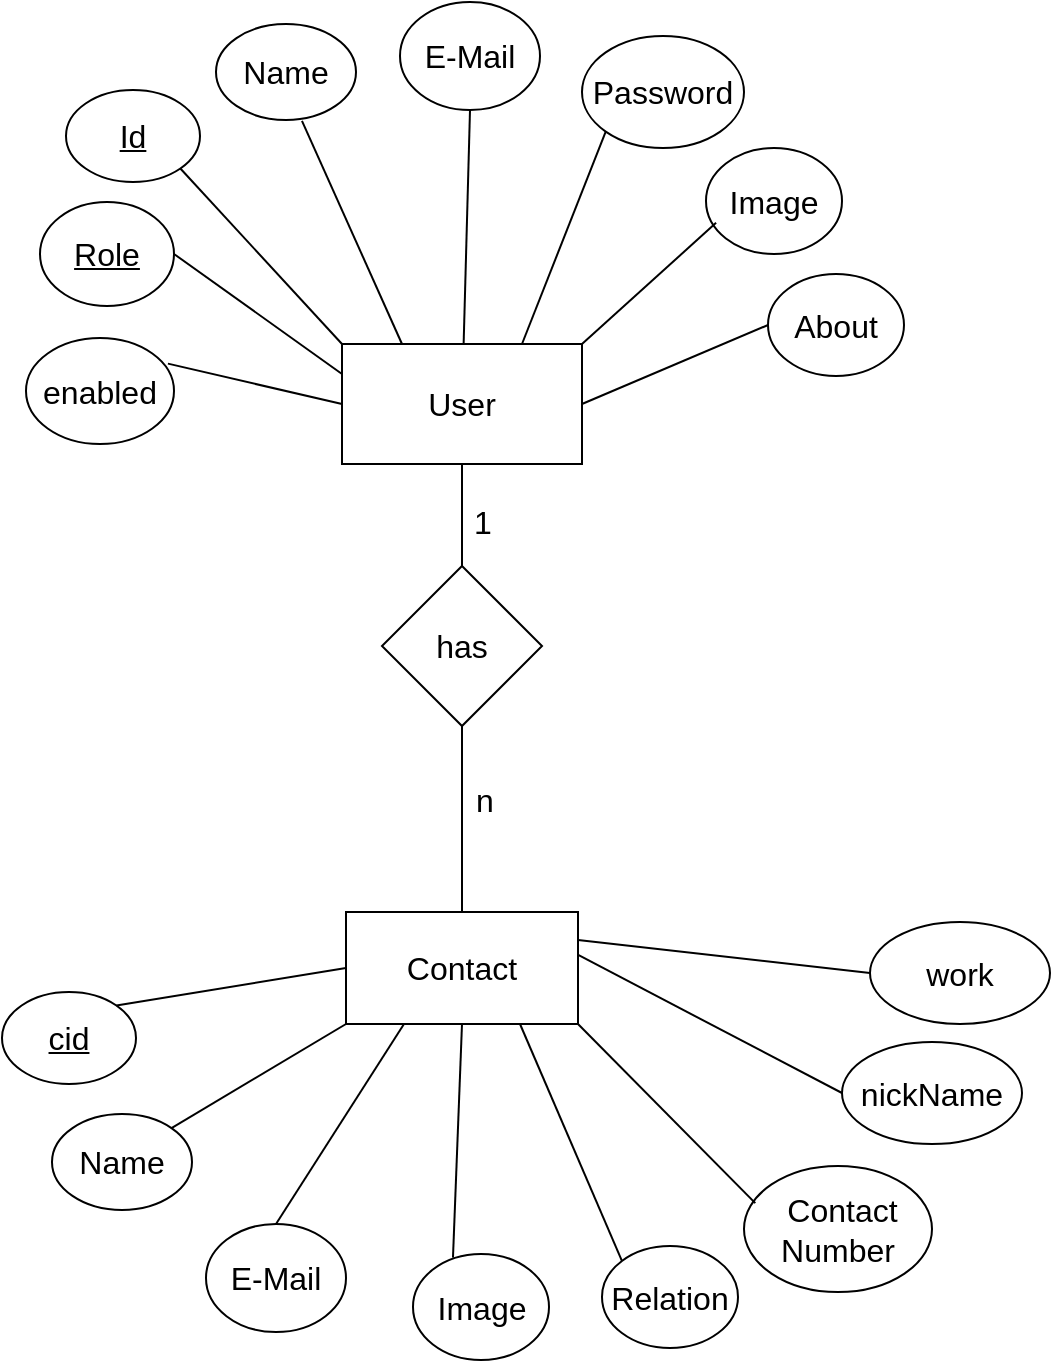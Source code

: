 <mxfile version="22.1.16" type="device">
  <diagram name="Page-1" id="Zr_fgegzXWhz3pNLtXyV">
    <mxGraphModel dx="1095" dy="1207" grid="0" gridSize="10" guides="1" tooltips="1" connect="1" arrows="1" fold="1" page="0" pageScale="1" pageWidth="850" pageHeight="1100" math="0" shadow="0">
      <root>
        <mxCell id="0" />
        <mxCell id="1" parent="0" />
        <mxCell id="sI__3yZncLxxAHKf6rel-1" value="User" style="rounded=0;whiteSpace=wrap;html=1;fontSize=16;" vertex="1" parent="1">
          <mxGeometry x="94" y="102" width="120" height="60" as="geometry" />
        </mxCell>
        <mxCell id="sI__3yZncLxxAHKf6rel-2" value="&lt;u&gt;Id&lt;/u&gt;" style="ellipse;whiteSpace=wrap;html=1;fontSize=16;" vertex="1" parent="1">
          <mxGeometry x="-44" y="-25" width="67" height="46" as="geometry" />
        </mxCell>
        <mxCell id="sI__3yZncLxxAHKf6rel-3" value="Name" style="ellipse;whiteSpace=wrap;html=1;fontSize=16;" vertex="1" parent="1">
          <mxGeometry x="31" y="-58" width="70" height="48" as="geometry" />
        </mxCell>
        <mxCell id="sI__3yZncLxxAHKf6rel-5" value="E-Mail" style="ellipse;whiteSpace=wrap;html=1;fontSize=16;" vertex="1" parent="1">
          <mxGeometry x="123" y="-69" width="70" height="54" as="geometry" />
        </mxCell>
        <mxCell id="sI__3yZncLxxAHKf6rel-6" value="Password" style="ellipse;whiteSpace=wrap;html=1;fontSize=16;" vertex="1" parent="1">
          <mxGeometry x="214" y="-52" width="81" height="56" as="geometry" />
        </mxCell>
        <mxCell id="sI__3yZncLxxAHKf6rel-7" value="Image" style="ellipse;whiteSpace=wrap;html=1;fontSize=16;" vertex="1" parent="1">
          <mxGeometry x="276" y="4" width="68" height="53" as="geometry" />
        </mxCell>
        <mxCell id="sI__3yZncLxxAHKf6rel-8" value="About" style="ellipse;whiteSpace=wrap;html=1;fontSize=16;" vertex="1" parent="1">
          <mxGeometry x="307" y="67" width="68" height="51" as="geometry" />
        </mxCell>
        <mxCell id="sI__3yZncLxxAHKf6rel-9" value="&lt;u&gt;Role&lt;/u&gt;" style="ellipse;whiteSpace=wrap;html=1;fontSize=16;" vertex="1" parent="1">
          <mxGeometry x="-57" y="31" width="67" height="52" as="geometry" />
        </mxCell>
        <mxCell id="sI__3yZncLxxAHKf6rel-10" value="enabled" style="ellipse;whiteSpace=wrap;html=1;fontSize=16;" vertex="1" parent="1">
          <mxGeometry x="-64" y="99" width="74" height="53" as="geometry" />
        </mxCell>
        <mxCell id="sI__3yZncLxxAHKf6rel-14" value="" style="endArrow=none;html=1;rounded=0;fontSize=12;startSize=8;endSize=8;curved=1;exitX=0.614;exitY=1.071;exitDx=0;exitDy=0;exitPerimeter=0;entryX=0.25;entryY=0;entryDx=0;entryDy=0;" edge="1" parent="1" target="sI__3yZncLxxAHKf6rel-1">
          <mxGeometry width="50" height="50" relative="1" as="geometry">
            <mxPoint x="73.98" y="-9.592" as="sourcePoint" />
            <mxPoint x="123" y="99" as="targetPoint" />
          </mxGeometry>
        </mxCell>
        <mxCell id="sI__3yZncLxxAHKf6rel-15" value="" style="endArrow=none;html=1;rounded=0;fontSize=12;startSize=8;endSize=8;curved=1;exitX=0.5;exitY=1;exitDx=0;exitDy=0;" edge="1" parent="1" source="sI__3yZncLxxAHKf6rel-5" target="sI__3yZncLxxAHKf6rel-1">
          <mxGeometry width="50" height="50" relative="1" as="geometry">
            <mxPoint x="83.98" y="0.408" as="sourcePoint" />
            <mxPoint x="134" y="98" as="targetPoint" />
          </mxGeometry>
        </mxCell>
        <mxCell id="sI__3yZncLxxAHKf6rel-16" value="" style="endArrow=none;html=1;rounded=0;fontSize=12;startSize=8;endSize=8;curved=1;exitX=0;exitY=1;exitDx=0;exitDy=0;entryX=0.75;entryY=0;entryDx=0;entryDy=0;" edge="1" parent="1" source="sI__3yZncLxxAHKf6rel-6" target="sI__3yZncLxxAHKf6rel-1">
          <mxGeometry width="50" height="50" relative="1" as="geometry">
            <mxPoint x="168" y="-5" as="sourcePoint" />
            <mxPoint x="165" y="112" as="targetPoint" />
          </mxGeometry>
        </mxCell>
        <mxCell id="sI__3yZncLxxAHKf6rel-17" value="" style="endArrow=none;html=1;rounded=0;fontSize=12;startSize=8;endSize=8;curved=1;exitX=0.074;exitY=0.706;exitDx=0;exitDy=0;entryX=1;entryY=0;entryDx=0;entryDy=0;exitPerimeter=0;" edge="1" parent="1" source="sI__3yZncLxxAHKf6rel-7" target="sI__3yZncLxxAHKf6rel-1">
          <mxGeometry width="50" height="50" relative="1" as="geometry">
            <mxPoint x="236" y="6" as="sourcePoint" />
            <mxPoint x="194" y="112" as="targetPoint" />
          </mxGeometry>
        </mxCell>
        <mxCell id="sI__3yZncLxxAHKf6rel-18" value="" style="endArrow=none;html=1;rounded=0;fontSize=12;startSize=8;endSize=8;curved=1;exitX=0;exitY=0.5;exitDx=0;exitDy=0;entryX=1;entryY=0.5;entryDx=0;entryDy=0;" edge="1" parent="1" source="sI__3yZncLxxAHKf6rel-8" target="sI__3yZncLxxAHKf6rel-1">
          <mxGeometry width="50" height="50" relative="1" as="geometry">
            <mxPoint x="301" y="51" as="sourcePoint" />
            <mxPoint x="224" y="112" as="targetPoint" />
          </mxGeometry>
        </mxCell>
        <mxCell id="sI__3yZncLxxAHKf6rel-19" value="" style="endArrow=none;html=1;rounded=0;fontSize=12;startSize=8;endSize=8;curved=1;exitX=1;exitY=1;exitDx=0;exitDy=0;entryX=0;entryY=0;entryDx=0;entryDy=0;" edge="1" parent="1" source="sI__3yZncLxxAHKf6rel-2" target="sI__3yZncLxxAHKf6rel-1">
          <mxGeometry width="50" height="50" relative="1" as="geometry">
            <mxPoint x="83.98" y="0.408" as="sourcePoint" />
            <mxPoint x="134" y="112" as="targetPoint" />
          </mxGeometry>
        </mxCell>
        <mxCell id="sI__3yZncLxxAHKf6rel-20" value="" style="endArrow=none;html=1;rounded=0;fontSize=12;startSize=8;endSize=8;curved=1;exitX=1;exitY=0.5;exitDx=0;exitDy=0;entryX=0;entryY=0.25;entryDx=0;entryDy=0;" edge="1" parent="1" source="sI__3yZncLxxAHKf6rel-9" target="sI__3yZncLxxAHKf6rel-1">
          <mxGeometry width="50" height="50" relative="1" as="geometry">
            <mxPoint x="23" y="24" as="sourcePoint" />
            <mxPoint x="104" y="112" as="targetPoint" />
          </mxGeometry>
        </mxCell>
        <mxCell id="sI__3yZncLxxAHKf6rel-21" value="" style="endArrow=none;html=1;rounded=0;fontSize=12;startSize=8;endSize=8;curved=1;exitX=0.959;exitY=0.242;exitDx=0;exitDy=0;entryX=0;entryY=0.5;entryDx=0;entryDy=0;exitPerimeter=0;" edge="1" parent="1" source="sI__3yZncLxxAHKf6rel-10" target="sI__3yZncLxxAHKf6rel-1">
          <mxGeometry width="50" height="50" relative="1" as="geometry">
            <mxPoint x="20" y="67" as="sourcePoint" />
            <mxPoint x="104" y="127" as="targetPoint" />
          </mxGeometry>
        </mxCell>
        <mxCell id="sI__3yZncLxxAHKf6rel-22" value="Contact" style="rounded=0;whiteSpace=wrap;html=1;fontSize=16;" vertex="1" parent="1">
          <mxGeometry x="96" y="386" width="116" height="56" as="geometry" />
        </mxCell>
        <mxCell id="sI__3yZncLxxAHKf6rel-23" value="&lt;u&gt;cid&lt;/u&gt;" style="ellipse;whiteSpace=wrap;html=1;fontSize=16;" vertex="1" parent="1">
          <mxGeometry x="-76" y="426" width="67" height="46" as="geometry" />
        </mxCell>
        <mxCell id="sI__3yZncLxxAHKf6rel-24" value="has" style="rhombus;whiteSpace=wrap;html=1;fontSize=16;" vertex="1" parent="1">
          <mxGeometry x="114" y="213" width="80" height="80" as="geometry" />
        </mxCell>
        <mxCell id="sI__3yZncLxxAHKf6rel-25" value="" style="endArrow=none;html=1;rounded=0;fontSize=12;startSize=8;endSize=8;curved=1;exitX=0.5;exitY=1;exitDx=0;exitDy=0;entryX=0.5;entryY=0;entryDx=0;entryDy=0;" edge="1" parent="1" source="sI__3yZncLxxAHKf6rel-1" target="sI__3yZncLxxAHKf6rel-24">
          <mxGeometry width="50" height="50" relative="1" as="geometry">
            <mxPoint x="307" y="206" as="sourcePoint" />
            <mxPoint x="357" y="156" as="targetPoint" />
          </mxGeometry>
        </mxCell>
        <mxCell id="sI__3yZncLxxAHKf6rel-27" value="" style="endArrow=none;html=1;rounded=0;fontSize=12;startSize=8;endSize=8;curved=1;exitX=0.5;exitY=1;exitDx=0;exitDy=0;entryX=0.5;entryY=0;entryDx=0;entryDy=0;" edge="1" parent="1" source="sI__3yZncLxxAHKf6rel-24" target="sI__3yZncLxxAHKf6rel-22">
          <mxGeometry width="50" height="50" relative="1" as="geometry">
            <mxPoint x="307" y="374" as="sourcePoint" />
            <mxPoint x="357" y="324" as="targetPoint" />
          </mxGeometry>
        </mxCell>
        <mxCell id="sI__3yZncLxxAHKf6rel-28" value="" style="endArrow=none;html=1;rounded=0;fontSize=12;startSize=8;endSize=8;curved=1;exitX=1;exitY=0;exitDx=0;exitDy=0;entryX=0;entryY=0.5;entryDx=0;entryDy=0;" edge="1" parent="1" source="sI__3yZncLxxAHKf6rel-23" target="sI__3yZncLxxAHKf6rel-22">
          <mxGeometry width="50" height="50" relative="1" as="geometry">
            <mxPoint x="307" y="374" as="sourcePoint" />
            <mxPoint x="357" y="324" as="targetPoint" />
          </mxGeometry>
        </mxCell>
        <mxCell id="sI__3yZncLxxAHKf6rel-30" value="Name" style="ellipse;whiteSpace=wrap;html=1;fontSize=16;" vertex="1" parent="1">
          <mxGeometry x="-51" y="487" width="70" height="48" as="geometry" />
        </mxCell>
        <mxCell id="sI__3yZncLxxAHKf6rel-31" value="" style="endArrow=none;html=1;rounded=0;fontSize=12;startSize=8;endSize=8;curved=1;exitX=1;exitY=0;exitDx=0;exitDy=0;entryX=0;entryY=1;entryDx=0;entryDy=0;" edge="1" parent="1" source="sI__3yZncLxxAHKf6rel-30" target="sI__3yZncLxxAHKf6rel-22">
          <mxGeometry width="50" height="50" relative="1" as="geometry">
            <mxPoint x="265" y="300" as="sourcePoint" />
            <mxPoint x="315" y="250" as="targetPoint" />
          </mxGeometry>
        </mxCell>
        <mxCell id="sI__3yZncLxxAHKf6rel-32" value="E-Mail" style="ellipse;whiteSpace=wrap;html=1;fontSize=16;" vertex="1" parent="1">
          <mxGeometry x="26" y="542" width="70" height="54" as="geometry" />
        </mxCell>
        <mxCell id="sI__3yZncLxxAHKf6rel-33" value="" style="endArrow=none;html=1;rounded=0;fontSize=12;startSize=8;endSize=8;curved=1;exitX=0.5;exitY=0;exitDx=0;exitDy=0;entryX=0.25;entryY=1;entryDx=0;entryDy=0;" edge="1" parent="1" source="sI__3yZncLxxAHKf6rel-32" target="sI__3yZncLxxAHKf6rel-22">
          <mxGeometry width="50" height="50" relative="1" as="geometry">
            <mxPoint x="265" y="447" as="sourcePoint" />
            <mxPoint x="315" y="397" as="targetPoint" />
          </mxGeometry>
        </mxCell>
        <mxCell id="sI__3yZncLxxAHKf6rel-34" value="Image" style="ellipse;whiteSpace=wrap;html=1;fontSize=16;" vertex="1" parent="1">
          <mxGeometry x="129.5" y="557" width="68" height="53" as="geometry" />
        </mxCell>
        <mxCell id="sI__3yZncLxxAHKf6rel-35" value="" style="endArrow=none;html=1;rounded=0;fontSize=12;startSize=8;endSize=8;curved=1;exitX=0.5;exitY=1;exitDx=0;exitDy=0;entryX=0.294;entryY=0.034;entryDx=0;entryDy=0;entryPerimeter=0;" edge="1" parent="1" source="sI__3yZncLxxAHKf6rel-22" target="sI__3yZncLxxAHKf6rel-34">
          <mxGeometry width="50" height="50" relative="1" as="geometry">
            <mxPoint x="265" y="382" as="sourcePoint" />
            <mxPoint x="315" y="332" as="targetPoint" />
          </mxGeometry>
        </mxCell>
        <mxCell id="sI__3yZncLxxAHKf6rel-36" value="1" style="text;html=1;align=center;verticalAlign=middle;resizable=0;points=[];autosize=1;strokeColor=none;fillColor=none;fontSize=16;" vertex="1" parent="1">
          <mxGeometry x="150" y="175" width="27" height="31" as="geometry" />
        </mxCell>
        <mxCell id="sI__3yZncLxxAHKf6rel-37" value="n" style="text;html=1;align=center;verticalAlign=middle;resizable=0;points=[];autosize=1;strokeColor=none;fillColor=none;fontSize=16;" vertex="1" parent="1">
          <mxGeometry x="151" y="314" width="27" height="31" as="geometry" />
        </mxCell>
        <mxCell id="sI__3yZncLxxAHKf6rel-38" value="Relation" style="ellipse;whiteSpace=wrap;html=1;fontSize=16;" vertex="1" parent="1">
          <mxGeometry x="224" y="553" width="68" height="51" as="geometry" />
        </mxCell>
        <mxCell id="sI__3yZncLxxAHKf6rel-39" value="" style="endArrow=none;html=1;rounded=0;fontSize=12;startSize=8;endSize=8;curved=1;exitX=0.75;exitY=1;exitDx=0;exitDy=0;entryX=0;entryY=0;entryDx=0;entryDy=0;" edge="1" parent="1" source="sI__3yZncLxxAHKf6rel-22" target="sI__3yZncLxxAHKf6rel-38">
          <mxGeometry width="50" height="50" relative="1" as="geometry">
            <mxPoint x="265" y="478" as="sourcePoint" />
            <mxPoint x="315" y="428" as="targetPoint" />
          </mxGeometry>
        </mxCell>
        <mxCell id="sI__3yZncLxxAHKf6rel-40" value="&amp;nbsp;Contact Number" style="ellipse;whiteSpace=wrap;html=1;fontSize=16;" vertex="1" parent="1">
          <mxGeometry x="295" y="513" width="94" height="63" as="geometry" />
        </mxCell>
        <mxCell id="sI__3yZncLxxAHKf6rel-41" value="" style="endArrow=none;html=1;rounded=0;fontSize=12;startSize=8;endSize=8;curved=1;exitX=1;exitY=1;exitDx=0;exitDy=0;entryX=0.06;entryY=0.295;entryDx=0;entryDy=0;entryPerimeter=0;" edge="1" parent="1" source="sI__3yZncLxxAHKf6rel-22" target="sI__3yZncLxxAHKf6rel-40">
          <mxGeometry width="50" height="50" relative="1" as="geometry">
            <mxPoint x="265" y="338" as="sourcePoint" />
            <mxPoint x="315" y="288" as="targetPoint" />
          </mxGeometry>
        </mxCell>
        <mxCell id="sI__3yZncLxxAHKf6rel-44" value="nickName" style="ellipse;whiteSpace=wrap;html=1;fontSize=16;" vertex="1" parent="1">
          <mxGeometry x="344" y="451" width="90" height="51" as="geometry" />
        </mxCell>
        <mxCell id="sI__3yZncLxxAHKf6rel-45" value="" style="endArrow=none;html=1;rounded=0;fontSize=12;startSize=8;endSize=8;curved=1;exitX=1.003;exitY=0.386;exitDx=0;exitDy=0;exitPerimeter=0;entryX=0;entryY=0.5;entryDx=0;entryDy=0;" edge="1" parent="1" source="sI__3yZncLxxAHKf6rel-22" target="sI__3yZncLxxAHKf6rel-44">
          <mxGeometry width="50" height="50" relative="1" as="geometry">
            <mxPoint x="265" y="338" as="sourcePoint" />
            <mxPoint x="315" y="288" as="targetPoint" />
          </mxGeometry>
        </mxCell>
        <mxCell id="sI__3yZncLxxAHKf6rel-46" value="work" style="ellipse;whiteSpace=wrap;html=1;fontSize=16;" vertex="1" parent="1">
          <mxGeometry x="358" y="391" width="90" height="51" as="geometry" />
        </mxCell>
        <mxCell id="sI__3yZncLxxAHKf6rel-48" value="" style="endArrow=none;html=1;rounded=0;fontSize=12;startSize=8;endSize=8;curved=1;exitX=1;exitY=0.25;exitDx=0;exitDy=0;entryX=0;entryY=0.5;entryDx=0;entryDy=0;" edge="1" parent="1" source="sI__3yZncLxxAHKf6rel-22" target="sI__3yZncLxxAHKf6rel-46">
          <mxGeometry width="50" height="50" relative="1" as="geometry">
            <mxPoint x="117" y="286" as="sourcePoint" />
            <mxPoint x="167" y="236" as="targetPoint" />
          </mxGeometry>
        </mxCell>
      </root>
    </mxGraphModel>
  </diagram>
</mxfile>
